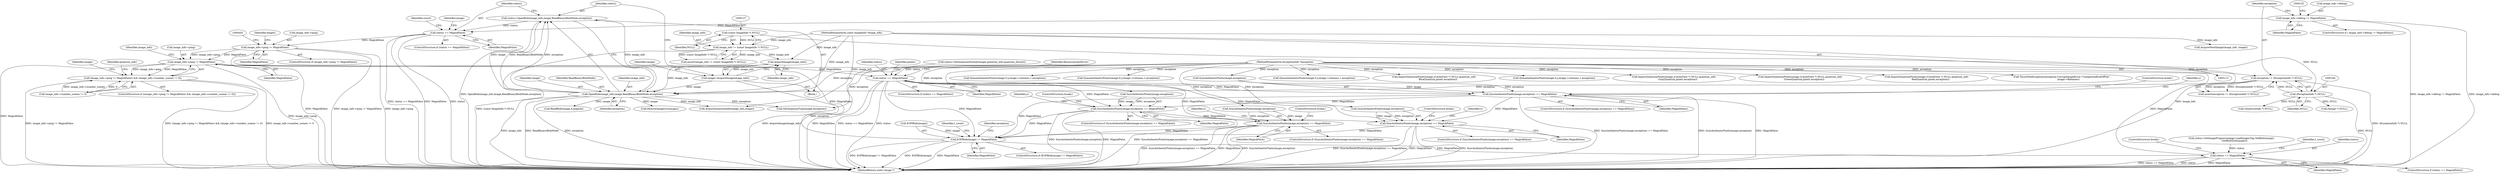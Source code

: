 digraph "1_ImageMagick_f6e9d0d9955e85bdd7540b251cd50d598dacc5e6_26@pointer" {
"1000438" [label="(Call,image_info->ping != MagickFalse)"];
"1000184" [label="(Call,status == MagickFalse)"];
"1000176" [label="(Call,status=OpenBlob(image_info,image,ReadBinaryBlobMode,exception))"];
"1000178" [label="(Call,OpenBlob(image_info,image,ReadBinaryBlobMode,exception))"];
"1000174" [label="(Call,AcquireImage(image_info))"];
"1000134" [label="(Call,image_info != (const ImageInfo *) NULL)"];
"1000114" [label="(MethodParameterIn,const ImageInfo *image_info)"];
"1000136" [label="(Call,(const ImageInfo *) NULL)"];
"1000172" [label="(Call,image=AcquireImage(image_info))"];
"1000161" [label="(Call,exception != (ExceptionInfo *) NULL)"];
"1000115" [label="(MethodParameterIn,ExceptionInfo *exception)"];
"1000163" [label="(Call,(ExceptionInfo *) NULL)"];
"1000146" [label="(Call,image_info->debug != MagickFalse)"];
"1000469" [label="(Call,image_info->ping != MagickFalse)"];
"1000468" [label="(Call,(image_info->ping != MagickFalse) && (image_info->number_scenes != 0))"];
"1000515" [label="(Call,status == MagickFalse)"];
"1000597" [label="(Call,SyncAuthenticPixels(image,exception) == MagickFalse)"];
"1000801" [label="(Call,EOFBlob(image) != MagickFalse)"];
"1000858" [label="(Call,status == MagickFalse)"];
"1000661" [label="(Call,SyncAuthenticPixels(image,exception) == MagickFalse)"];
"1000723" [label="(Call,SyncAuthenticPixels(image,exception) == MagickFalse)"];
"1000785" [label="(Call,SyncAuthenticPixels(image,exception) == MagickFalse)"];
"1000175" [label="(Identifier,image_info)"];
"1000180" [label="(Identifier,image)"];
"1000468" [label="(Call,(image_info->ping != MagickFalse) && (image_info->number_scenes != 0))"];
"1000452" [label="(Identifier,length)"];
"1000177" [label="(Identifier,status)"];
"1000800" [label="(ControlStructure,if (EOFBlob(image) != MagickFalse))"];
"1000150" [label="(Identifier,MagickFalse)"];
"1000786" [label="(Call,SyncAuthenticPixels(image,exception))"];
"1000785" [label="(Call,SyncAuthenticPixels(image,exception) == MagickFalse)"];
"1000439" [label="(Call,image_info->ping)"];
"1000458" [label="(Call,GetQuantumType(image,exception))"];
"1000858" [label="(Call,status == MagickFalse)"];
"1000198" [label="(Call,ReadBlob(image,4,magick))"];
"1000861" [label="(ControlStructure,break;)"];
"1000145" [label="(ControlStructure,if ( image_info->debug != MagickFalse))"];
"1000193" [label="(Call,(Image *) NULL)"];
"1000189" [label="(Identifier,image)"];
"1000114" [label="(MethodParameterIn,const ImageInfo *image_info)"];
"1000790" [label="(ControlStructure,break;)"];
"1000789" [label="(Identifier,MagickFalse)"];
"1000722" [label="(ControlStructure,if (SyncAuthenticPixels(image,exception) == MagickFalse))"];
"1000181" [label="(Identifier,ReadBinaryBlobMode)"];
"1000804" [label="(Identifier,MagickFalse)"];
"1000519" [label="(Identifier,ResourceLimitError)"];
"1000182" [label="(Identifier,exception)"];
"1000825" [label="(Call,AcquireNextImage(image_info, image))"];
"1000502" [label="(Call,(QuantumInfo *) NULL)"];
"1000515" [label="(Call,status == MagickFalse)"];
"1000514" [label="(ControlStructure,if (status == MagickFalse))"];
"1000661" [label="(Call,SyncAuthenticPixels(image,exception) == MagickFalse)"];
"1000602" [label="(ControlStructure,break;)"];
"1000848" [label="(Call,status=SetImageProgress(image,LoadImagesTag,TellBlob(image),\n        GetBlobSize(image)))"];
"1000162" [label="(Identifier,exception)"];
"1000863" [label="(Identifier,t_count)"];
"1000183" [label="(ControlStructure,if (status == MagickFalse))"];
"1000516" [label="(Identifier,status)"];
"1000163" [label="(Call,(ExceptionInfo *) NULL)"];
"1000135" [label="(Identifier,image_info)"];
"1000176" [label="(Call,status=OpenBlob(image_info,image,ReadBinaryBlobMode,exception))"];
"1000147" [label="(Call,image_info->debug)"];
"1000801" [label="(Call,EOFBlob(image) != MagickFalse)"];
"1000469" [label="(Call,image_info->ping != MagickFalse)"];
"1000185" [label="(Identifier,status)"];
"1000442" [label="(Identifier,MagickFalse)"];
"1000134" [label="(Call,image_info != (const ImageInfo *) NULL)"];
"1000470" [label="(Call,image_info->ping)"];
"1000473" [label="(Identifier,MagickFalse)"];
"1000633" [label="(Call,QueueAuthenticPixels(image,0,y,image->columns,1,exception))"];
"1000116" [label="(Block,)"];
"1000662" [label="(Call,SyncAuthenticPixels(image,exception))"];
"1000724" [label="(Call,SyncAuthenticPixels(image,exception))"];
"1000757" [label="(Call,QueueAuthenticPixels(image,0,y,image->columns,1,exception))"];
"1000474" [label="(Call,image_info->number_scenes != 0)"];
"1000727" [label="(Identifier,MagickFalse)"];
"1000695" [label="(Call,QueueAuthenticPixels(image,0,y,image->columns,1,exception))"];
"1000802" [label="(Call,EOFBlob(image))"];
"1000666" [label="(ControlStructure,break;)"];
"1000723" [label="(Call,SyncAuthenticPixels(image,exception) == MagickFalse)"];
"1000775" [label="(Call,ImportQuantumPixels(image,(CacheView *) NULL,quantum_info,\n          BlueQuantum,pixels,exception))"];
"1000569" [label="(Call,QueueAuthenticPixels(image,0,y,image->columns,1,exception))"];
"1000438" [label="(Call,image_info->ping != MagickFalse)"];
"1000138" [label="(Identifier,NULL)"];
"1000553" [label="(Identifier,y)"];
"1000860" [label="(Identifier,MagickFalse)"];
"1000173" [label="(Identifier,image)"];
"1000660" [label="(ControlStructure,if (SyncAuthenticPixels(image,exception) == MagickFalse))"];
"1000598" [label="(Call,SyncAuthenticPixels(image,exception))"];
"1000741" [label="(Identifier,y)"];
"1000496" [label="(Call,AcquireQuantumInfo(image_info,image))"];
"1000165" [label="(Identifier,NULL)"];
"1000522" [label="(Identifier,pixels)"];
"1000495" [label="(Identifier,quantum_info)"];
"1000601" [label="(Identifier,MagickFalse)"];
"1000197" [label="(Identifier,count)"];
"1000665" [label="(Identifier,MagickFalse)"];
"1000437" [label="(ControlStructure,if (image_info->ping != MagickFalse))"];
"1000617" [label="(Identifier,y)"];
"1000859" [label="(Identifier,status)"];
"1000587" [label="(Call,ImportQuantumPixels(image,(CacheView *) NULL,quantum_info,\n          GrayQuantum,pixels,exception))"];
"1000146" [label="(Call,image_info->debug != MagickFalse)"];
"1000679" [label="(Identifier,y)"];
"1000876" [label="(MethodReturn,static Image *)"];
"1000476" [label="(Identifier,image_info)"];
"1000816" [label="(Identifier,t_count)"];
"1000190" [label="(Call,DestroyImageList(image))"];
"1000115" [label="(MethodParameterIn,ExceptionInfo *exception)"];
"1000186" [label="(Identifier,MagickFalse)"];
"1000136" [label="(Call,(const ImageInfo *) NULL)"];
"1000784" [label="(ControlStructure,if (SyncAuthenticPixels(image,exception) == MagickFalse))"];
"1000161" [label="(Call,exception != (ExceptionInfo *) NULL)"];
"1000713" [label="(Call,ImportQuantumPixels(image,(CacheView *) NULL,quantum_info,\n          GreenQuantum,pixels,exception))"];
"1000508" [label="(Call,status=SetQuantumFormat(image,quantum_info,quantum_format))"];
"1000467" [label="(ControlStructure,if ((image_info->ping != MagickFalse) && (image_info->number_scenes != 0)))"];
"1000857" [label="(ControlStructure,if (status == MagickFalse))"];
"1000596" [label="(ControlStructure,if (SyncAuthenticPixels(image,exception) == MagickFalse))"];
"1000807" [label="(Identifier,exception)"];
"1000160" [label="(Call,assert(exception != (ExceptionInfo *) NULL))"];
"1000174" [label="(Call,AcquireImage(image_info))"];
"1000517" [label="(Identifier,MagickFalse)"];
"1000133" [label="(Call,assert(image_info != (const ImageInfo *) NULL))"];
"1000597" [label="(Call,SyncAuthenticPixels(image,exception) == MagickFalse)"];
"1000651" [label="(Call,ImportQuantumPixels(image,(CacheView *) NULL,quantum_info,\n          RedQuantum,pixels,exception))"];
"1000728" [label="(ControlStructure,break;)"];
"1000184" [label="(Call,status == MagickFalse)"];
"1000806" [label="(Call,ThrowFileException(exception,CorruptImageError,\"UnexpectedEndOfFile\",\n                 image->filename))"];
"1000178" [label="(Call,OpenBlob(image_info,image,ReadBinaryBlobMode,exception))"];
"1000482" [label="(Identifier,image)"];
"1000179" [label="(Identifier,image_info)"];
"1000172" [label="(Call,image=AcquireImage(image_info))"];
"1000438" -> "1000437"  [label="AST: "];
"1000438" -> "1000442"  [label="CFG: "];
"1000439" -> "1000438"  [label="AST: "];
"1000442" -> "1000438"  [label="AST: "];
"1000445" -> "1000438"  [label="CFG: "];
"1000452" -> "1000438"  [label="CFG: "];
"1000438" -> "1000876"  [label="DDG: MagickFalse"];
"1000438" -> "1000876"  [label="DDG: image_info->ping != MagickFalse"];
"1000438" -> "1000876"  [label="DDG: image_info->ping"];
"1000184" -> "1000438"  [label="DDG: MagickFalse"];
"1000438" -> "1000469"  [label="DDG: image_info->ping"];
"1000438" -> "1000469"  [label="DDG: MagickFalse"];
"1000184" -> "1000183"  [label="AST: "];
"1000184" -> "1000186"  [label="CFG: "];
"1000185" -> "1000184"  [label="AST: "];
"1000186" -> "1000184"  [label="AST: "];
"1000189" -> "1000184"  [label="CFG: "];
"1000197" -> "1000184"  [label="CFG: "];
"1000184" -> "1000876"  [label="DDG: MagickFalse"];
"1000184" -> "1000876"  [label="DDG: status"];
"1000184" -> "1000876"  [label="DDG: status == MagickFalse"];
"1000176" -> "1000184"  [label="DDG: status"];
"1000146" -> "1000184"  [label="DDG: MagickFalse"];
"1000176" -> "1000116"  [label="AST: "];
"1000176" -> "1000178"  [label="CFG: "];
"1000177" -> "1000176"  [label="AST: "];
"1000178" -> "1000176"  [label="AST: "];
"1000185" -> "1000176"  [label="CFG: "];
"1000176" -> "1000876"  [label="DDG: OpenBlob(image_info,image,ReadBinaryBlobMode,exception)"];
"1000178" -> "1000176"  [label="DDG: image_info"];
"1000178" -> "1000176"  [label="DDG: image"];
"1000178" -> "1000176"  [label="DDG: ReadBinaryBlobMode"];
"1000178" -> "1000176"  [label="DDG: exception"];
"1000178" -> "1000182"  [label="CFG: "];
"1000179" -> "1000178"  [label="AST: "];
"1000180" -> "1000178"  [label="AST: "];
"1000181" -> "1000178"  [label="AST: "];
"1000182" -> "1000178"  [label="AST: "];
"1000178" -> "1000876"  [label="DDG: exception"];
"1000178" -> "1000876"  [label="DDG: image_info"];
"1000178" -> "1000876"  [label="DDG: ReadBinaryBlobMode"];
"1000174" -> "1000178"  [label="DDG: image_info"];
"1000114" -> "1000178"  [label="DDG: image_info"];
"1000172" -> "1000178"  [label="DDG: image"];
"1000161" -> "1000178"  [label="DDG: exception"];
"1000115" -> "1000178"  [label="DDG: exception"];
"1000178" -> "1000190"  [label="DDG: image"];
"1000178" -> "1000198"  [label="DDG: image"];
"1000178" -> "1000458"  [label="DDG: exception"];
"1000178" -> "1000496"  [label="DDG: image_info"];
"1000174" -> "1000172"  [label="AST: "];
"1000174" -> "1000175"  [label="CFG: "];
"1000175" -> "1000174"  [label="AST: "];
"1000172" -> "1000174"  [label="CFG: "];
"1000174" -> "1000172"  [label="DDG: image_info"];
"1000134" -> "1000174"  [label="DDG: image_info"];
"1000114" -> "1000174"  [label="DDG: image_info"];
"1000134" -> "1000133"  [label="AST: "];
"1000134" -> "1000136"  [label="CFG: "];
"1000135" -> "1000134"  [label="AST: "];
"1000136" -> "1000134"  [label="AST: "];
"1000133" -> "1000134"  [label="CFG: "];
"1000134" -> "1000876"  [label="DDG: (const ImageInfo *) NULL"];
"1000134" -> "1000133"  [label="DDG: image_info"];
"1000134" -> "1000133"  [label="DDG: (const ImageInfo *) NULL"];
"1000114" -> "1000134"  [label="DDG: image_info"];
"1000136" -> "1000134"  [label="DDG: NULL"];
"1000114" -> "1000113"  [label="AST: "];
"1000114" -> "1000876"  [label="DDG: image_info"];
"1000114" -> "1000496"  [label="DDG: image_info"];
"1000114" -> "1000825"  [label="DDG: image_info"];
"1000136" -> "1000138"  [label="CFG: "];
"1000137" -> "1000136"  [label="AST: "];
"1000138" -> "1000136"  [label="AST: "];
"1000136" -> "1000163"  [label="DDG: NULL"];
"1000172" -> "1000116"  [label="AST: "];
"1000173" -> "1000172"  [label="AST: "];
"1000177" -> "1000172"  [label="CFG: "];
"1000172" -> "1000876"  [label="DDG: AcquireImage(image_info)"];
"1000161" -> "1000160"  [label="AST: "];
"1000161" -> "1000163"  [label="CFG: "];
"1000162" -> "1000161"  [label="AST: "];
"1000163" -> "1000161"  [label="AST: "];
"1000160" -> "1000161"  [label="CFG: "];
"1000161" -> "1000876"  [label="DDG: (ExceptionInfo *) NULL"];
"1000161" -> "1000160"  [label="DDG: exception"];
"1000161" -> "1000160"  [label="DDG: (ExceptionInfo *) NULL"];
"1000115" -> "1000161"  [label="DDG: exception"];
"1000163" -> "1000161"  [label="DDG: NULL"];
"1000115" -> "1000113"  [label="AST: "];
"1000115" -> "1000876"  [label="DDG: exception"];
"1000115" -> "1000458"  [label="DDG: exception"];
"1000115" -> "1000569"  [label="DDG: exception"];
"1000115" -> "1000587"  [label="DDG: exception"];
"1000115" -> "1000598"  [label="DDG: exception"];
"1000115" -> "1000633"  [label="DDG: exception"];
"1000115" -> "1000651"  [label="DDG: exception"];
"1000115" -> "1000662"  [label="DDG: exception"];
"1000115" -> "1000695"  [label="DDG: exception"];
"1000115" -> "1000713"  [label="DDG: exception"];
"1000115" -> "1000724"  [label="DDG: exception"];
"1000115" -> "1000757"  [label="DDG: exception"];
"1000115" -> "1000775"  [label="DDG: exception"];
"1000115" -> "1000786"  [label="DDG: exception"];
"1000115" -> "1000806"  [label="DDG: exception"];
"1000163" -> "1000165"  [label="CFG: "];
"1000164" -> "1000163"  [label="AST: "];
"1000165" -> "1000163"  [label="AST: "];
"1000163" -> "1000876"  [label="DDG: NULL"];
"1000163" -> "1000193"  [label="DDG: NULL"];
"1000163" -> "1000502"  [label="DDG: NULL"];
"1000146" -> "1000145"  [label="AST: "];
"1000146" -> "1000150"  [label="CFG: "];
"1000147" -> "1000146"  [label="AST: "];
"1000150" -> "1000146"  [label="AST: "];
"1000152" -> "1000146"  [label="CFG: "];
"1000162" -> "1000146"  [label="CFG: "];
"1000146" -> "1000876"  [label="DDG: image_info->debug != MagickFalse"];
"1000146" -> "1000876"  [label="DDG: image_info->debug"];
"1000469" -> "1000468"  [label="AST: "];
"1000469" -> "1000473"  [label="CFG: "];
"1000470" -> "1000469"  [label="AST: "];
"1000473" -> "1000469"  [label="AST: "];
"1000476" -> "1000469"  [label="CFG: "];
"1000468" -> "1000469"  [label="CFG: "];
"1000469" -> "1000876"  [label="DDG: MagickFalse"];
"1000469" -> "1000876"  [label="DDG: image_info->ping"];
"1000469" -> "1000468"  [label="DDG: image_info->ping"];
"1000469" -> "1000468"  [label="DDG: MagickFalse"];
"1000858" -> "1000469"  [label="DDG: MagickFalse"];
"1000801" -> "1000469"  [label="DDG: MagickFalse"];
"1000469" -> "1000515"  [label="DDG: MagickFalse"];
"1000468" -> "1000467"  [label="AST: "];
"1000468" -> "1000474"  [label="CFG: "];
"1000474" -> "1000468"  [label="AST: "];
"1000482" -> "1000468"  [label="CFG: "];
"1000495" -> "1000468"  [label="CFG: "];
"1000468" -> "1000876"  [label="DDG: (image_info->ping != MagickFalse) && (image_info->number_scenes != 0)"];
"1000468" -> "1000876"  [label="DDG: image_info->number_scenes != 0"];
"1000468" -> "1000876"  [label="DDG: image_info->ping != MagickFalse"];
"1000474" -> "1000468"  [label="DDG: image_info->number_scenes"];
"1000474" -> "1000468"  [label="DDG: 0"];
"1000515" -> "1000514"  [label="AST: "];
"1000515" -> "1000517"  [label="CFG: "];
"1000516" -> "1000515"  [label="AST: "];
"1000517" -> "1000515"  [label="AST: "];
"1000519" -> "1000515"  [label="CFG: "];
"1000522" -> "1000515"  [label="CFG: "];
"1000515" -> "1000876"  [label="DDG: status == MagickFalse"];
"1000515" -> "1000876"  [label="DDG: status"];
"1000515" -> "1000876"  [label="DDG: MagickFalse"];
"1000508" -> "1000515"  [label="DDG: status"];
"1000515" -> "1000597"  [label="DDG: MagickFalse"];
"1000515" -> "1000661"  [label="DDG: MagickFalse"];
"1000515" -> "1000723"  [label="DDG: MagickFalse"];
"1000515" -> "1000785"  [label="DDG: MagickFalse"];
"1000515" -> "1000801"  [label="DDG: MagickFalse"];
"1000597" -> "1000596"  [label="AST: "];
"1000597" -> "1000601"  [label="CFG: "];
"1000598" -> "1000597"  [label="AST: "];
"1000601" -> "1000597"  [label="AST: "];
"1000602" -> "1000597"  [label="CFG: "];
"1000553" -> "1000597"  [label="CFG: "];
"1000597" -> "1000876"  [label="DDG: SyncAuthenticPixels(image,exception)"];
"1000597" -> "1000876"  [label="DDG: SyncAuthenticPixels(image,exception) == MagickFalse"];
"1000597" -> "1000876"  [label="DDG: MagickFalse"];
"1000598" -> "1000597"  [label="DDG: image"];
"1000598" -> "1000597"  [label="DDG: exception"];
"1000597" -> "1000801"  [label="DDG: MagickFalse"];
"1000801" -> "1000800"  [label="AST: "];
"1000801" -> "1000804"  [label="CFG: "];
"1000802" -> "1000801"  [label="AST: "];
"1000804" -> "1000801"  [label="AST: "];
"1000807" -> "1000801"  [label="CFG: "];
"1000816" -> "1000801"  [label="CFG: "];
"1000801" -> "1000876"  [label="DDG: EOFBlob(image)"];
"1000801" -> "1000876"  [label="DDG: MagickFalse"];
"1000801" -> "1000876"  [label="DDG: EOFBlob(image) != MagickFalse"];
"1000802" -> "1000801"  [label="DDG: image"];
"1000785" -> "1000801"  [label="DDG: MagickFalse"];
"1000723" -> "1000801"  [label="DDG: MagickFalse"];
"1000661" -> "1000801"  [label="DDG: MagickFalse"];
"1000801" -> "1000858"  [label="DDG: MagickFalse"];
"1000858" -> "1000857"  [label="AST: "];
"1000858" -> "1000860"  [label="CFG: "];
"1000859" -> "1000858"  [label="AST: "];
"1000860" -> "1000858"  [label="AST: "];
"1000863" -> "1000858"  [label="CFG: "];
"1000861" -> "1000858"  [label="CFG: "];
"1000858" -> "1000876"  [label="DDG: status == MagickFalse"];
"1000858" -> "1000876"  [label="DDG: status"];
"1000858" -> "1000876"  [label="DDG: MagickFalse"];
"1000848" -> "1000858"  [label="DDG: status"];
"1000661" -> "1000660"  [label="AST: "];
"1000661" -> "1000665"  [label="CFG: "];
"1000662" -> "1000661"  [label="AST: "];
"1000665" -> "1000661"  [label="AST: "];
"1000666" -> "1000661"  [label="CFG: "];
"1000617" -> "1000661"  [label="CFG: "];
"1000661" -> "1000876"  [label="DDG: SyncAuthenticPixels(image,exception) == MagickFalse"];
"1000661" -> "1000876"  [label="DDG: SyncAuthenticPixels(image,exception)"];
"1000661" -> "1000876"  [label="DDG: MagickFalse"];
"1000662" -> "1000661"  [label="DDG: image"];
"1000662" -> "1000661"  [label="DDG: exception"];
"1000661" -> "1000723"  [label="DDG: MagickFalse"];
"1000661" -> "1000785"  [label="DDG: MagickFalse"];
"1000723" -> "1000722"  [label="AST: "];
"1000723" -> "1000727"  [label="CFG: "];
"1000724" -> "1000723"  [label="AST: "];
"1000727" -> "1000723"  [label="AST: "];
"1000728" -> "1000723"  [label="CFG: "];
"1000679" -> "1000723"  [label="CFG: "];
"1000723" -> "1000876"  [label="DDG: SyncAuthenticPixels(image,exception)"];
"1000723" -> "1000876"  [label="DDG: MagickFalse"];
"1000723" -> "1000876"  [label="DDG: SyncAuthenticPixels(image,exception) == MagickFalse"];
"1000724" -> "1000723"  [label="DDG: image"];
"1000724" -> "1000723"  [label="DDG: exception"];
"1000723" -> "1000785"  [label="DDG: MagickFalse"];
"1000785" -> "1000784"  [label="AST: "];
"1000785" -> "1000789"  [label="CFG: "];
"1000786" -> "1000785"  [label="AST: "];
"1000789" -> "1000785"  [label="AST: "];
"1000790" -> "1000785"  [label="CFG: "];
"1000741" -> "1000785"  [label="CFG: "];
"1000785" -> "1000876"  [label="DDG: SyncAuthenticPixels(image,exception) == MagickFalse"];
"1000785" -> "1000876"  [label="DDG: MagickFalse"];
"1000785" -> "1000876"  [label="DDG: SyncAuthenticPixels(image,exception)"];
"1000786" -> "1000785"  [label="DDG: image"];
"1000786" -> "1000785"  [label="DDG: exception"];
}
